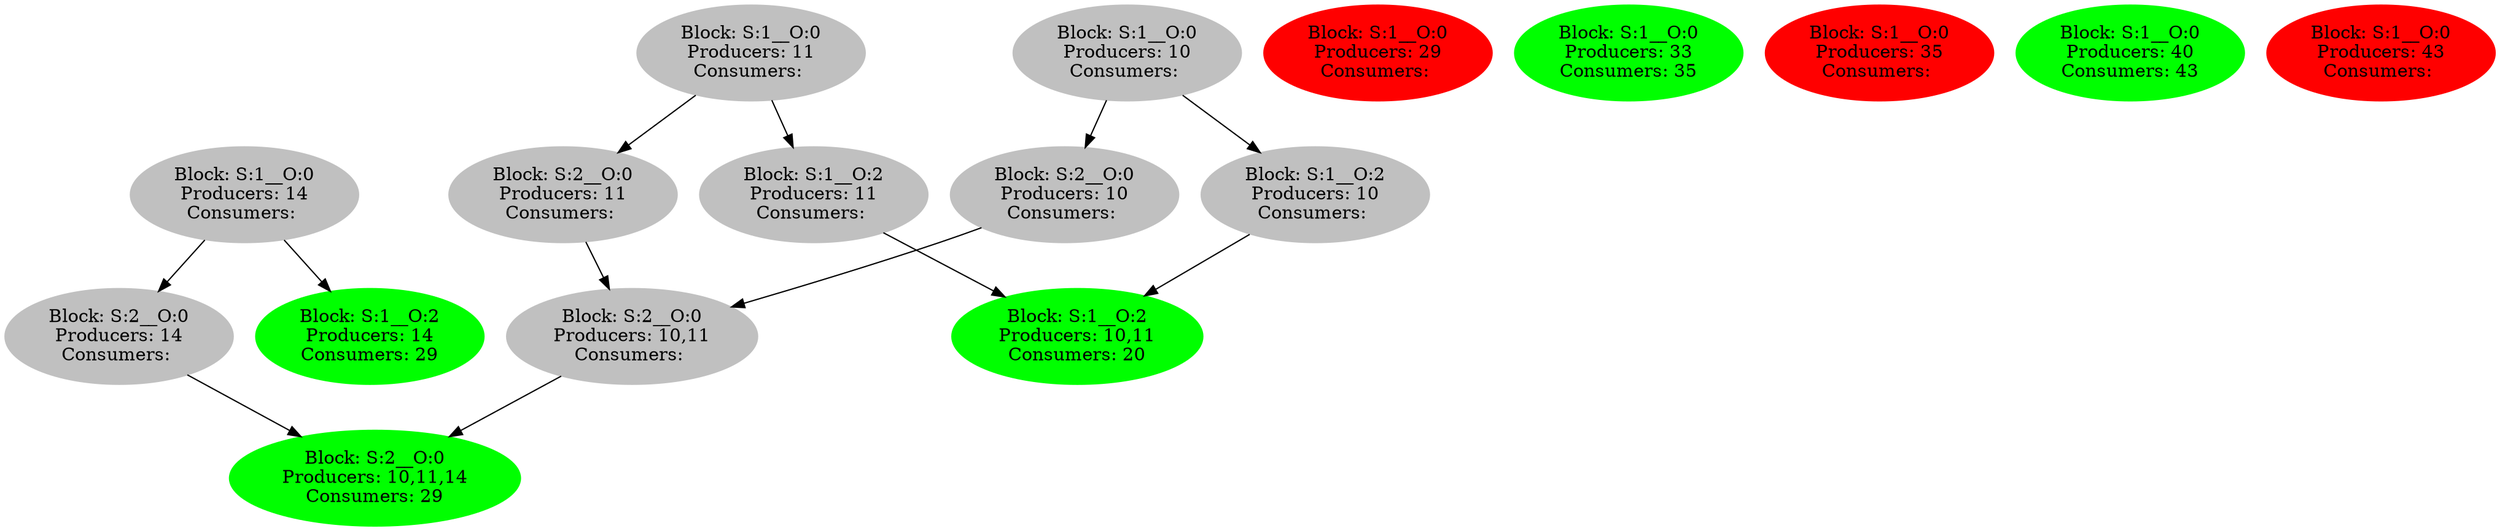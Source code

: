 strict digraph  {
0 [color=grey, label="Block: S:1__O:0
Producers: 10
Consumers: ", style=filled];
1 [color=grey, label="Block: S:2__O:0
Producers: 10
Consumers: ", style=filled];
2 [color=grey, label="Block: S:2__O:0
Producers: 10,11
Consumers: ", style=filled];
3 [color=green, label="Block: S:2__O:0
Producers: 10,11,14
Consumers: 29", style=filled];
4 [color=grey, label="Block: S:1__O:2
Producers: 10
Consumers: ", style=filled];
5 [color=green, label="Block: S:1__O:2
Producers: 10,11
Consumers: 20", style=filled];
6 [color=grey, label="Block: S:1__O:0
Producers: 11
Consumers: ", style=filled];
7 [color=grey, label="Block: S:2__O:0
Producers: 11
Consumers: ", style=filled];
8 [color=grey, label="Block: S:1__O:2
Producers: 11
Consumers: ", style=filled];
9 [color=grey, label="Block: S:1__O:0
Producers: 14
Consumers: ", style=filled];
10 [color=grey, label="Block: S:2__O:0
Producers: 14
Consumers: ", style=filled];
11 [color=green, label="Block: S:1__O:2
Producers: 14
Consumers: 29", style=filled];
12 [color=red, label="Block: S:1__O:0
Producers: 29
Consumers: ", style=filled];
13 [color=green, label="Block: S:1__O:0
Producers: 33
Consumers: 35", style=filled];
14 [color=red, label="Block: S:1__O:0
Producers: 35
Consumers: ", style=filled];
15 [color=green, label="Block: S:1__O:0
Producers: 40
Consumers: 43", style=filled];
16 [color=red, label="Block: S:1__O:0
Producers: 43
Consumers: ", style=filled];
0 -> 1;
0 -> 4;
1 -> 2;
2 -> 3;
4 -> 5;
6 -> 7;
6 -> 8;
7 -> 2;
8 -> 5;
9 -> 10;
9 -> 11;
10 -> 3;
}

